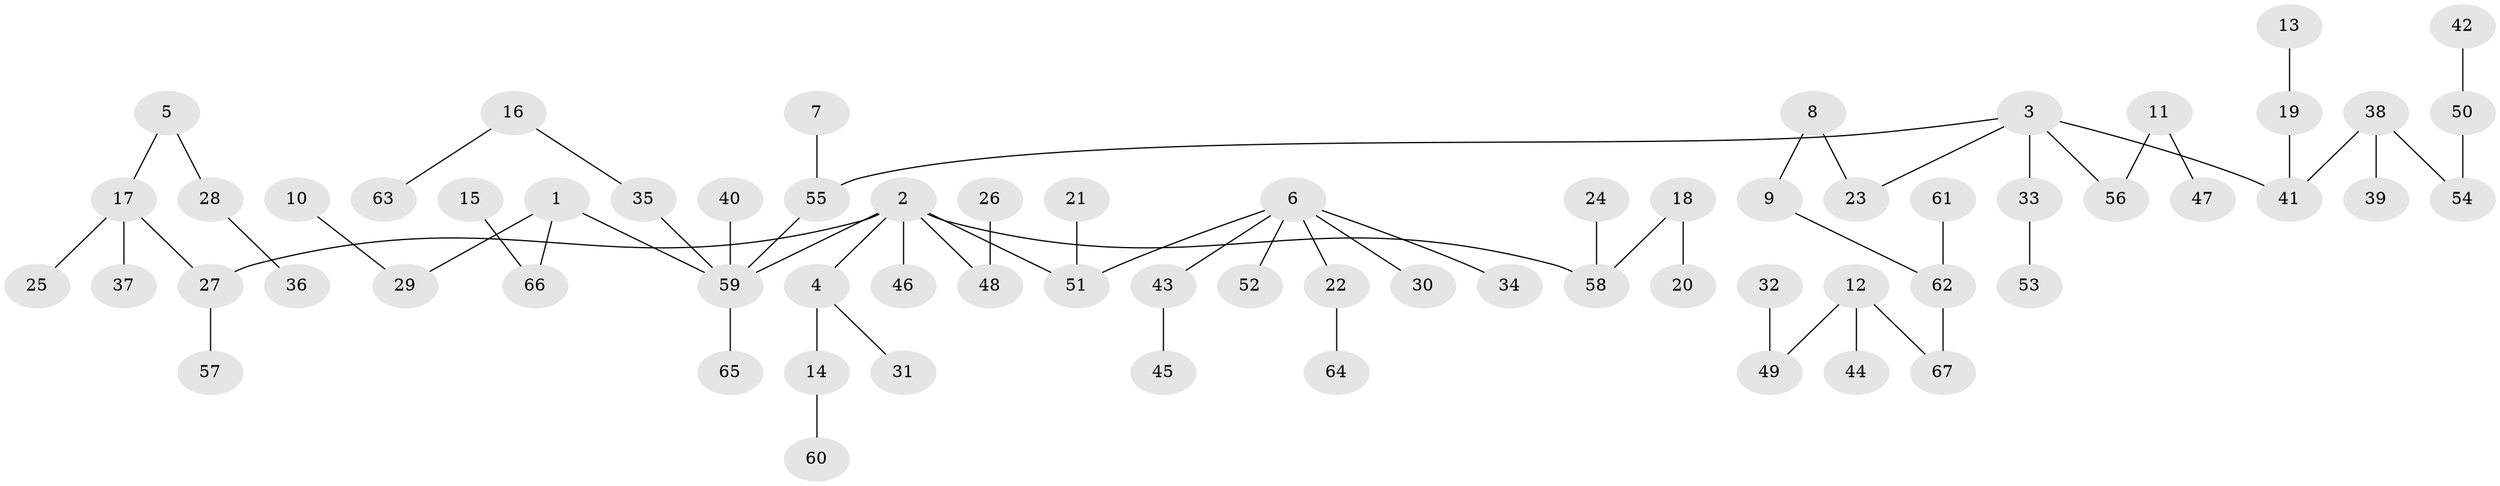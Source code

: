 // original degree distribution, {3: 0.13432835820895522, 7: 0.014925373134328358, 6: 0.007462686567164179, 5: 0.022388059701492536, 4: 0.08208955223880597, 2: 0.2537313432835821, 1: 0.48507462686567165}
// Generated by graph-tools (version 1.1) at 2025/02/03/09/25 03:02:31]
// undirected, 67 vertices, 66 edges
graph export_dot {
graph [start="1"]
  node [color=gray90,style=filled];
  1;
  2;
  3;
  4;
  5;
  6;
  7;
  8;
  9;
  10;
  11;
  12;
  13;
  14;
  15;
  16;
  17;
  18;
  19;
  20;
  21;
  22;
  23;
  24;
  25;
  26;
  27;
  28;
  29;
  30;
  31;
  32;
  33;
  34;
  35;
  36;
  37;
  38;
  39;
  40;
  41;
  42;
  43;
  44;
  45;
  46;
  47;
  48;
  49;
  50;
  51;
  52;
  53;
  54;
  55;
  56;
  57;
  58;
  59;
  60;
  61;
  62;
  63;
  64;
  65;
  66;
  67;
  1 -- 29 [weight=1.0];
  1 -- 59 [weight=1.0];
  1 -- 66 [weight=1.0];
  2 -- 4 [weight=1.0];
  2 -- 27 [weight=1.0];
  2 -- 46 [weight=1.0];
  2 -- 48 [weight=1.0];
  2 -- 51 [weight=1.0];
  2 -- 58 [weight=1.0];
  2 -- 59 [weight=1.0];
  3 -- 23 [weight=1.0];
  3 -- 33 [weight=1.0];
  3 -- 41 [weight=1.0];
  3 -- 55 [weight=1.0];
  3 -- 56 [weight=1.0];
  4 -- 14 [weight=1.0];
  4 -- 31 [weight=1.0];
  5 -- 17 [weight=1.0];
  5 -- 28 [weight=1.0];
  6 -- 22 [weight=1.0];
  6 -- 30 [weight=1.0];
  6 -- 34 [weight=1.0];
  6 -- 43 [weight=1.0];
  6 -- 51 [weight=1.0];
  6 -- 52 [weight=1.0];
  7 -- 55 [weight=1.0];
  8 -- 9 [weight=1.0];
  8 -- 23 [weight=1.0];
  9 -- 62 [weight=1.0];
  10 -- 29 [weight=1.0];
  11 -- 47 [weight=1.0];
  11 -- 56 [weight=1.0];
  12 -- 44 [weight=1.0];
  12 -- 49 [weight=1.0];
  12 -- 67 [weight=1.0];
  13 -- 19 [weight=1.0];
  14 -- 60 [weight=1.0];
  15 -- 66 [weight=1.0];
  16 -- 35 [weight=1.0];
  16 -- 63 [weight=1.0];
  17 -- 25 [weight=1.0];
  17 -- 27 [weight=1.0];
  17 -- 37 [weight=1.0];
  18 -- 20 [weight=1.0];
  18 -- 58 [weight=1.0];
  19 -- 41 [weight=1.0];
  21 -- 51 [weight=1.0];
  22 -- 64 [weight=1.0];
  24 -- 58 [weight=1.0];
  26 -- 48 [weight=1.0];
  27 -- 57 [weight=1.0];
  28 -- 36 [weight=1.0];
  32 -- 49 [weight=1.0];
  33 -- 53 [weight=1.0];
  35 -- 59 [weight=1.0];
  38 -- 39 [weight=1.0];
  38 -- 41 [weight=1.0];
  38 -- 54 [weight=1.0];
  40 -- 59 [weight=1.0];
  42 -- 50 [weight=1.0];
  43 -- 45 [weight=1.0];
  50 -- 54 [weight=1.0];
  55 -- 59 [weight=1.0];
  59 -- 65 [weight=1.0];
  61 -- 62 [weight=1.0];
  62 -- 67 [weight=1.0];
}

